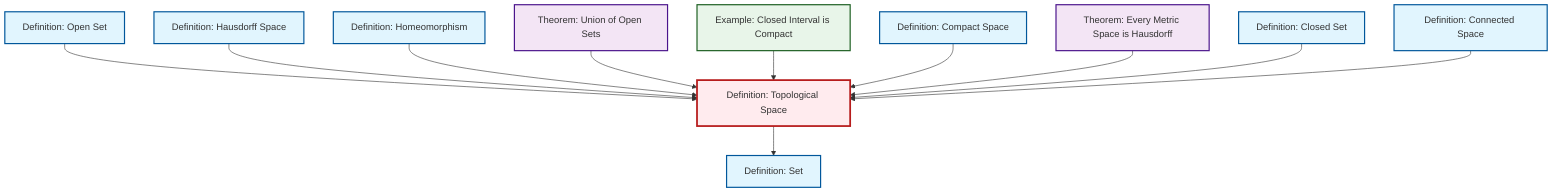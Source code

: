 graph TD
    classDef definition fill:#e1f5fe,stroke:#01579b,stroke-width:2px
    classDef theorem fill:#f3e5f5,stroke:#4a148c,stroke-width:2px
    classDef axiom fill:#fff3e0,stroke:#e65100,stroke-width:2px
    classDef example fill:#e8f5e9,stroke:#1b5e20,stroke-width:2px
    classDef current fill:#ffebee,stroke:#b71c1c,stroke-width:3px
    thm-union-open-sets["Theorem: Union of Open Sets"]:::theorem
    thm-metric-hausdorff["Theorem: Every Metric Space is Hausdorff"]:::theorem
    def-hausdorff["Definition: Hausdorff Space"]:::definition
    def-connected["Definition: Connected Space"]:::definition
    def-compact["Definition: Compact Space"]:::definition
    def-open-set["Definition: Open Set"]:::definition
    def-topological-space["Definition: Topological Space"]:::definition
    def-closed-set["Definition: Closed Set"]:::definition
    def-set["Definition: Set"]:::definition
    def-homeomorphism["Definition: Homeomorphism"]:::definition
    ex-closed-interval-compact["Example: Closed Interval is Compact"]:::example
    def-open-set --> def-topological-space
    def-hausdorff --> def-topological-space
    def-homeomorphism --> def-topological-space
    thm-union-open-sets --> def-topological-space
    ex-closed-interval-compact --> def-topological-space
    def-compact --> def-topological-space
    thm-metric-hausdorff --> def-topological-space
    def-closed-set --> def-topological-space
    def-connected --> def-topological-space
    def-topological-space --> def-set
    class def-topological-space current